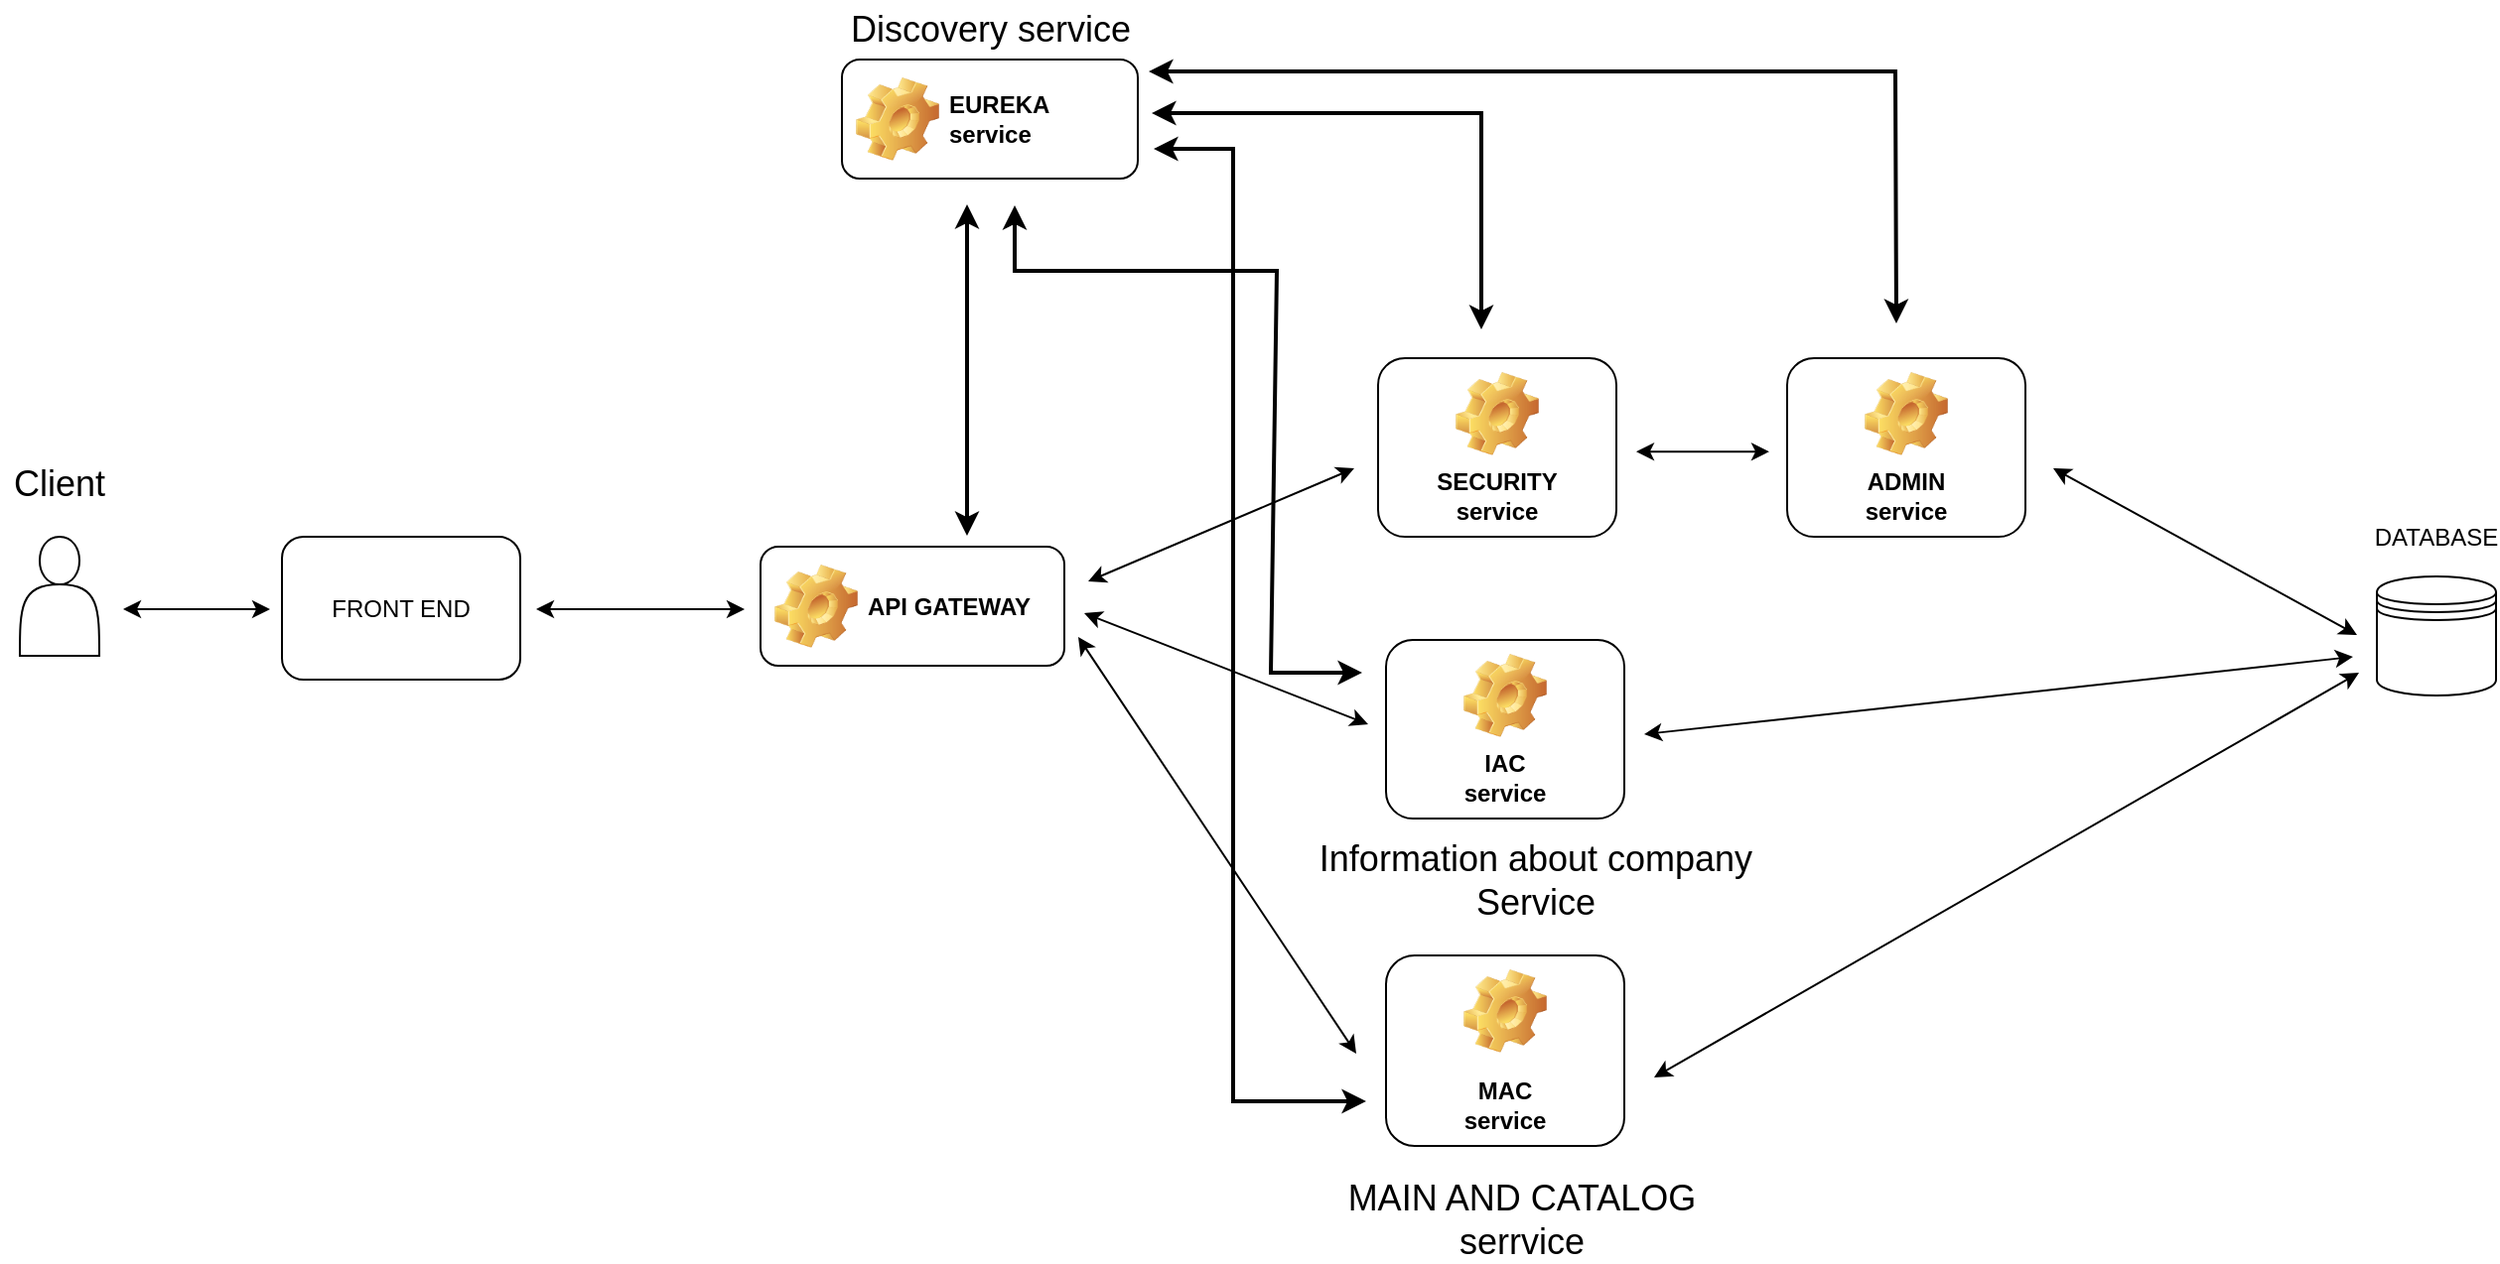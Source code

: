 <mxfile version="24.7.1" type="device">
  <diagram name="Страница — 1" id="C1-53eLAsu4GmwQZ2fNu">
    <mxGraphModel dx="1431" dy="810" grid="0" gridSize="10" guides="1" tooltips="1" connect="1" arrows="1" fold="1" page="1" pageScale="1" pageWidth="827" pageHeight="1169" math="0" shadow="0">
      <root>
        <mxCell id="0" />
        <mxCell id="1" parent="0" />
        <mxCell id="KCTrIRaY4sIAdg-Uqqz7-1" value="" style="shape=actor;whiteSpace=wrap;html=1;" parent="1" vertex="1">
          <mxGeometry x="203" y="305.5" width="40" height="60" as="geometry" />
        </mxCell>
        <mxCell id="KCTrIRaY4sIAdg-Uqqz7-2" value="&lt;font style=&quot;font-size: 18px;&quot;&gt;Client&lt;/font&gt;" style="text;html=1;align=center;verticalAlign=middle;whiteSpace=wrap;rounded=0;" parent="1" vertex="1">
          <mxGeometry x="193" y="264" width="60" height="30" as="geometry" />
        </mxCell>
        <mxCell id="KCTrIRaY4sIAdg-Uqqz7-3" value="API GATEWAY" style="label;whiteSpace=wrap;html=1;image=img/clipart/Gear_128x128.png" parent="1" vertex="1">
          <mxGeometry x="576" y="310.5" width="153" height="60" as="geometry" />
        </mxCell>
        <mxCell id="KCTrIRaY4sIAdg-Uqqz7-5" value="SECURITY&lt;br&gt;service" style="label;whiteSpace=wrap;html=1;align=center;verticalAlign=bottom;spacingLeft=0;spacingBottom=4;imageAlign=center;imageVerticalAlign=top;image=img/clipart/Gear_128x128.png" parent="1" vertex="1">
          <mxGeometry x="887" y="215.5" width="120" height="90" as="geometry" />
        </mxCell>
        <mxCell id="KCTrIRaY4sIAdg-Uqqz7-6" value="ADMIN&lt;br&gt;service" style="label;whiteSpace=wrap;html=1;align=center;verticalAlign=bottom;spacingLeft=0;spacingBottom=4;imageAlign=center;imageVerticalAlign=top;image=img/clipart/Gear_128x128.png" parent="1" vertex="1">
          <mxGeometry x="1093" y="215.5" width="120" height="90" as="geometry" />
        </mxCell>
        <mxCell id="KCTrIRaY4sIAdg-Uqqz7-8" value="" style="shape=datastore;whiteSpace=wrap;html=1;" parent="1" vertex="1">
          <mxGeometry x="1390" y="325.5" width="60" height="60" as="geometry" />
        </mxCell>
        <mxCell id="KCTrIRaY4sIAdg-Uqqz7-10" value="DATABASE" style="text;html=1;align=center;verticalAlign=middle;whiteSpace=wrap;rounded=0;" parent="1" vertex="1">
          <mxGeometry x="1390" y="291" width="60" height="30" as="geometry" />
        </mxCell>
        <mxCell id="KCTrIRaY4sIAdg-Uqqz7-12" value="FRONT END" style="rounded=1;whiteSpace=wrap;html=1;" parent="1" vertex="1">
          <mxGeometry x="335" y="305.5" width="120" height="72" as="geometry" />
        </mxCell>
        <mxCell id="KCTrIRaY4sIAdg-Uqqz7-13" value="EUREKA&amp;nbsp;&lt;div&gt;service&lt;/div&gt;" style="label;whiteSpace=wrap;html=1;image=img/clipart/Gear_128x128.png" parent="1" vertex="1">
          <mxGeometry x="617" y="65" width="149" height="60" as="geometry" />
        </mxCell>
        <mxCell id="KCTrIRaY4sIAdg-Uqqz7-16" value="IAC&lt;br&gt;service" style="label;whiteSpace=wrap;html=1;align=center;verticalAlign=bottom;spacingLeft=0;spacingBottom=4;imageAlign=center;imageVerticalAlign=top;image=img/clipart/Gear_128x128.png" parent="1" vertex="1">
          <mxGeometry x="891" y="357.5" width="120" height="90" as="geometry" />
        </mxCell>
        <mxCell id="KCTrIRaY4sIAdg-Uqqz7-19" value="&lt;font style=&quot;font-size: 18px;&quot;&gt;Information about company Service&lt;/font&gt;" style="text;html=1;align=center;verticalAlign=middle;whiteSpace=wrap;rounded=0;" parent="1" vertex="1">
          <mxGeometry x="845" y="463.5" width="243" height="30" as="geometry" />
        </mxCell>
        <mxCell id="KCTrIRaY4sIAdg-Uqqz7-20" value="MAC&lt;div&gt;service&lt;/div&gt;" style="label;whiteSpace=wrap;html=1;align=center;verticalAlign=bottom;spacingLeft=0;spacingBottom=4;imageAlign=center;imageVerticalAlign=top;image=img/clipart/Gear_128x128.png" parent="1" vertex="1">
          <mxGeometry x="891" y="516.5" width="120" height="96" as="geometry" />
        </mxCell>
        <mxCell id="KCTrIRaY4sIAdg-Uqqz7-23" value="&lt;font style=&quot;font-size: 18px;&quot;&gt;MAIN AND CATALOG&lt;br&gt;serrvice&lt;/font&gt;" style="text;html=1;align=center;verticalAlign=middle;whiteSpace=wrap;rounded=0;" parent="1" vertex="1">
          <mxGeometry x="860" y="634.5" width="199" height="30" as="geometry" />
        </mxCell>
        <mxCell id="KCTrIRaY4sIAdg-Uqqz7-24" value="" style="endArrow=classic;startArrow=classic;html=1;rounded=0;" parent="1" edge="1">
          <mxGeometry width="50" height="50" relative="1" as="geometry">
            <mxPoint x="255" y="342" as="sourcePoint" />
            <mxPoint x="329" y="342" as="targetPoint" />
          </mxGeometry>
        </mxCell>
        <mxCell id="KCTrIRaY4sIAdg-Uqqz7-27" value="" style="endArrow=classic;startArrow=classic;html=1;rounded=0;" parent="1" edge="1">
          <mxGeometry width="50" height="50" relative="1" as="geometry">
            <mxPoint x="463" y="342" as="sourcePoint" />
            <mxPoint x="568" y="342" as="targetPoint" />
          </mxGeometry>
        </mxCell>
        <mxCell id="KCTrIRaY4sIAdg-Uqqz7-30" value="" style="endArrow=classic;startArrow=classic;html=1;rounded=0;" parent="1" edge="1">
          <mxGeometry width="50" height="50" relative="1" as="geometry">
            <mxPoint x="741" y="328" as="sourcePoint" />
            <mxPoint x="875" y="271" as="targetPoint" />
          </mxGeometry>
        </mxCell>
        <mxCell id="KCTrIRaY4sIAdg-Uqqz7-31" value="" style="endArrow=classic;startArrow=classic;html=1;rounded=0;" parent="1" edge="1">
          <mxGeometry width="50" height="50" relative="1" as="geometry">
            <mxPoint x="1017" y="262.57" as="sourcePoint" />
            <mxPoint x="1084" y="262.57" as="targetPoint" />
          </mxGeometry>
        </mxCell>
        <mxCell id="KCTrIRaY4sIAdg-Uqqz7-32" value="" style="endArrow=classic;startArrow=classic;html=1;rounded=0;" parent="1" edge="1">
          <mxGeometry width="50" height="50" relative="1" as="geometry">
            <mxPoint x="1021" y="405" as="sourcePoint" />
            <mxPoint x="1378" y="366" as="targetPoint" />
          </mxGeometry>
        </mxCell>
        <mxCell id="KCTrIRaY4sIAdg-Uqqz7-33" value="" style="endArrow=classic;startArrow=classic;html=1;rounded=0;" parent="1" edge="1">
          <mxGeometry width="50" height="50" relative="1" as="geometry">
            <mxPoint x="736" y="356" as="sourcePoint" />
            <mxPoint x="876" y="566" as="targetPoint" />
          </mxGeometry>
        </mxCell>
        <mxCell id="KCTrIRaY4sIAdg-Uqqz7-34" value="" style="endArrow=classic;startArrow=classic;html=1;rounded=0;" parent="1" edge="1">
          <mxGeometry width="50" height="50" relative="1" as="geometry">
            <mxPoint x="739" y="344" as="sourcePoint" />
            <mxPoint x="882" y="400" as="targetPoint" />
          </mxGeometry>
        </mxCell>
        <mxCell id="KCTrIRaY4sIAdg-Uqqz7-35" value="" style="endArrow=classic;startArrow=classic;html=1;rounded=0;" parent="1" edge="1">
          <mxGeometry width="50" height="50" relative="1" as="geometry">
            <mxPoint x="1227" y="271" as="sourcePoint" />
            <mxPoint x="1380" y="355" as="targetPoint" />
          </mxGeometry>
        </mxCell>
        <mxCell id="KCTrIRaY4sIAdg-Uqqz7-36" value="" style="endArrow=classic;startArrow=classic;html=1;rounded=0;" parent="1" edge="1">
          <mxGeometry width="50" height="50" relative="1" as="geometry">
            <mxPoint x="1026" y="578" as="sourcePoint" />
            <mxPoint x="1381" y="374" as="targetPoint" />
          </mxGeometry>
        </mxCell>
        <mxCell id="KCTrIRaY4sIAdg-Uqqz7-37" value="" style="endArrow=classic;startArrow=classic;html=1;rounded=0;strokeWidth=2;" parent="1" edge="1">
          <mxGeometry width="50" height="50" relative="1" as="geometry">
            <mxPoint x="680" y="305" as="sourcePoint" />
            <mxPoint x="680" y="138" as="targetPoint" />
          </mxGeometry>
        </mxCell>
        <mxCell id="KCTrIRaY4sIAdg-Uqqz7-38" value="" style="endArrow=classic;startArrow=classic;html=1;rounded=0;strokeWidth=2;" parent="1" edge="1">
          <mxGeometry width="50" height="50" relative="1" as="geometry">
            <mxPoint x="939" y="201" as="sourcePoint" />
            <mxPoint x="773" y="92" as="targetPoint" />
            <Array as="points">
              <mxPoint x="939" y="92" />
            </Array>
          </mxGeometry>
        </mxCell>
        <mxCell id="KCTrIRaY4sIAdg-Uqqz7-39" value="" style="endArrow=classic;startArrow=classic;html=1;rounded=0;strokeWidth=2;" parent="1" edge="1">
          <mxGeometry width="50" height="50" relative="1" as="geometry">
            <mxPoint x="1148" y="198" as="sourcePoint" />
            <mxPoint x="771.5" y="71" as="targetPoint" />
            <Array as="points">
              <mxPoint x="1147.5" y="71" />
            </Array>
          </mxGeometry>
        </mxCell>
        <mxCell id="KCTrIRaY4sIAdg-Uqqz7-40" value="&lt;font style=&quot;font-size: 18px;&quot;&gt;Discovery service&lt;/font&gt;" style="text;html=1;align=center;verticalAlign=middle;whiteSpace=wrap;rounded=0;" parent="1" vertex="1">
          <mxGeometry x="604.5" y="35" width="174" height="30" as="geometry" />
        </mxCell>
        <mxCell id="KCTrIRaY4sIAdg-Uqqz7-42" value="" style="endArrow=classic;startArrow=classic;html=1;rounded=0;strokeWidth=2;" parent="1" edge="1">
          <mxGeometry width="50" height="50" relative="1" as="geometry">
            <mxPoint x="879" y="374" as="sourcePoint" />
            <mxPoint x="704" y="138.5" as="targetPoint" />
            <Array as="points">
              <mxPoint x="833" y="374" />
              <mxPoint x="836" y="171.5" />
              <mxPoint x="704" y="171.5" />
            </Array>
          </mxGeometry>
        </mxCell>
        <mxCell id="KCTrIRaY4sIAdg-Uqqz7-43" value="" style="endArrow=classic;startArrow=classic;html=1;rounded=0;strokeWidth=2;" parent="1" edge="1">
          <mxGeometry width="50" height="50" relative="1" as="geometry">
            <mxPoint x="881" y="590" as="sourcePoint" />
            <mxPoint x="774" y="110" as="targetPoint" />
            <Array as="points">
              <mxPoint x="814" y="590" />
              <mxPoint x="814" y="110" />
            </Array>
          </mxGeometry>
        </mxCell>
      </root>
    </mxGraphModel>
  </diagram>
</mxfile>
